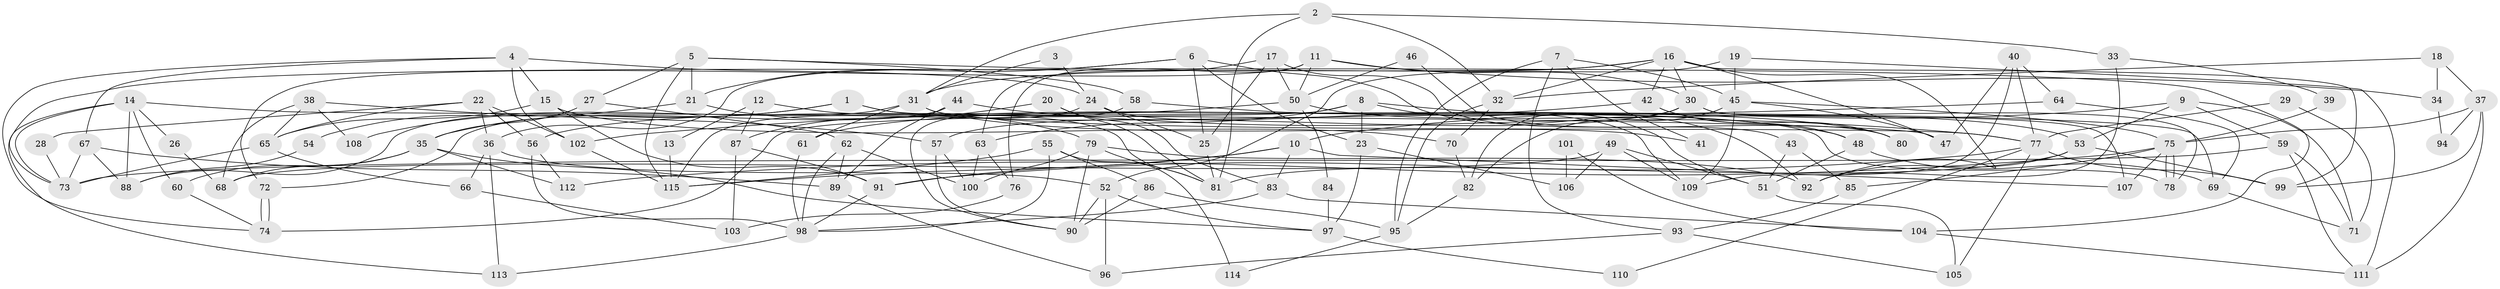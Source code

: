// coarse degree distribution, {4: 0.2125, 5: 0.2125, 7: 0.125, 2: 0.1125, 8: 0.05, 12: 0.0125, 6: 0.075, 3: 0.175, 9: 0.0125, 10: 0.0125}
// Generated by graph-tools (version 1.1) at 2025/23/03/03/25 07:23:56]
// undirected, 115 vertices, 230 edges
graph export_dot {
graph [start="1"]
  node [color=gray90,style=filled];
  1;
  2;
  3;
  4;
  5;
  6;
  7;
  8;
  9;
  10;
  11;
  12;
  13;
  14;
  15;
  16;
  17;
  18;
  19;
  20;
  21;
  22;
  23;
  24;
  25;
  26;
  27;
  28;
  29;
  30;
  31;
  32;
  33;
  34;
  35;
  36;
  37;
  38;
  39;
  40;
  41;
  42;
  43;
  44;
  45;
  46;
  47;
  48;
  49;
  50;
  51;
  52;
  53;
  54;
  55;
  56;
  57;
  58;
  59;
  60;
  61;
  62;
  63;
  64;
  65;
  66;
  67;
  68;
  69;
  70;
  71;
  72;
  73;
  74;
  75;
  76;
  77;
  78;
  79;
  80;
  81;
  82;
  83;
  84;
  85;
  86;
  87;
  88;
  89;
  90;
  91;
  92;
  93;
  94;
  95;
  96;
  97;
  98;
  99;
  100;
  101;
  102;
  103;
  104;
  105;
  106;
  107;
  108;
  109;
  110;
  111;
  112;
  113;
  114;
  115;
  1 -- 35;
  1 -- 48;
  1 -- 78;
  1 -- 108;
  2 -- 81;
  2 -- 32;
  2 -- 31;
  2 -- 33;
  3 -- 24;
  3 -- 31;
  4 -- 102;
  4 -- 24;
  4 -- 15;
  4 -- 67;
  4 -- 74;
  5 -- 27;
  5 -- 115;
  5 -- 21;
  5 -- 58;
  5 -- 104;
  6 -- 25;
  6 -- 21;
  6 -- 23;
  6 -- 36;
  6 -- 92;
  7 -- 93;
  7 -- 45;
  7 -- 41;
  7 -- 95;
  8 -- 63;
  8 -- 74;
  8 -- 23;
  8 -- 51;
  8 -- 69;
  9 -- 59;
  9 -- 10;
  9 -- 53;
  9 -- 71;
  10 -- 107;
  10 -- 91;
  10 -- 83;
  10 -- 115;
  11 -- 50;
  11 -- 30;
  11 -- 34;
  11 -- 72;
  11 -- 76;
  12 -- 87;
  12 -- 81;
  12 -- 13;
  13 -- 115;
  14 -- 47;
  14 -- 113;
  14 -- 26;
  14 -- 60;
  14 -- 73;
  14 -- 88;
  15 -- 91;
  15 -- 65;
  15 -- 70;
  16 -- 73;
  16 -- 31;
  16 -- 30;
  16 -- 32;
  16 -- 42;
  16 -- 47;
  16 -- 92;
  16 -- 99;
  17 -- 63;
  17 -- 50;
  17 -- 25;
  17 -- 43;
  18 -- 37;
  18 -- 32;
  18 -- 34;
  19 -- 111;
  19 -- 45;
  19 -- 52;
  20 -- 81;
  20 -- 83;
  20 -- 87;
  21 -- 79;
  21 -- 54;
  22 -- 102;
  22 -- 36;
  22 -- 28;
  22 -- 56;
  22 -- 65;
  23 -- 97;
  23 -- 106;
  24 -- 25;
  24 -- 109;
  24 -- 115;
  25 -- 81;
  26 -- 68;
  27 -- 62;
  27 -- 35;
  28 -- 73;
  29 -- 71;
  29 -- 77;
  30 -- 78;
  30 -- 57;
  30 -- 82;
  30 -- 107;
  31 -- 88;
  31 -- 41;
  31 -- 61;
  31 -- 77;
  32 -- 70;
  32 -- 95;
  33 -- 92;
  33 -- 39;
  34 -- 94;
  35 -- 112;
  35 -- 60;
  35 -- 68;
  35 -- 97;
  36 -- 52;
  36 -- 66;
  36 -- 113;
  37 -- 99;
  37 -- 75;
  37 -- 94;
  37 -- 111;
  38 -- 57;
  38 -- 65;
  38 -- 68;
  38 -- 108;
  39 -- 75;
  40 -- 109;
  40 -- 77;
  40 -- 47;
  40 -- 64;
  42 -- 48;
  42 -- 61;
  42 -- 80;
  43 -- 51;
  43 -- 85;
  44 -- 77;
  44 -- 72;
  44 -- 89;
  45 -- 47;
  45 -- 82;
  45 -- 75;
  45 -- 109;
  46 -- 50;
  46 -- 80;
  48 -- 69;
  48 -- 51;
  49 -- 51;
  49 -- 68;
  49 -- 106;
  49 -- 109;
  50 -- 53;
  50 -- 56;
  50 -- 84;
  51 -- 105;
  52 -- 97;
  52 -- 90;
  52 -- 96;
  53 -- 92;
  53 -- 81;
  53 -- 99;
  54 -- 88;
  55 -- 115;
  55 -- 98;
  55 -- 86;
  55 -- 114;
  56 -- 98;
  56 -- 112;
  57 -- 90;
  57 -- 100;
  58 -- 90;
  58 -- 80;
  59 -- 73;
  59 -- 111;
  59 -- 71;
  60 -- 74;
  61 -- 98;
  62 -- 100;
  62 -- 89;
  62 -- 98;
  63 -- 76;
  63 -- 100;
  64 -- 69;
  64 -- 102;
  65 -- 66;
  65 -- 73;
  66 -- 103;
  67 -- 73;
  67 -- 88;
  67 -- 89;
  69 -- 71;
  70 -- 82;
  72 -- 74;
  72 -- 74;
  75 -- 78;
  75 -- 78;
  75 -- 85;
  75 -- 107;
  75 -- 112;
  76 -- 103;
  77 -- 99;
  77 -- 91;
  77 -- 105;
  77 -- 110;
  79 -- 90;
  79 -- 92;
  79 -- 81;
  79 -- 100;
  82 -- 95;
  83 -- 98;
  83 -- 104;
  84 -- 97;
  85 -- 93;
  86 -- 95;
  86 -- 90;
  87 -- 91;
  87 -- 103;
  89 -- 96;
  91 -- 98;
  93 -- 96;
  93 -- 105;
  95 -- 114;
  97 -- 110;
  98 -- 113;
  101 -- 106;
  101 -- 104;
  102 -- 115;
  104 -- 111;
}
